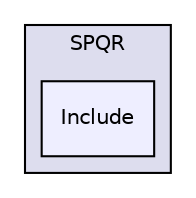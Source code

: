 digraph "libs/SuiteSparse/SPQR/Include" {
  compound=true
  node [ fontsize="10", fontname="Helvetica"];
  edge [ labelfontsize="10", labelfontname="Helvetica"];
  subgraph clusterdir_efe2ac6361686a257678b46eee7692bd {
    graph [ bgcolor="#ddddee", pencolor="black", label="SPQR" fontname="Helvetica", fontsize="10", URL="dir_efe2ac6361686a257678b46eee7692bd.html"]
  dir_754c7be2c41e1d3040e63eae285d0c35 [shape=box, label="Include", style="filled", fillcolor="#eeeeff", pencolor="black", URL="dir_754c7be2c41e1d3040e63eae285d0c35.html"];
  }
}
